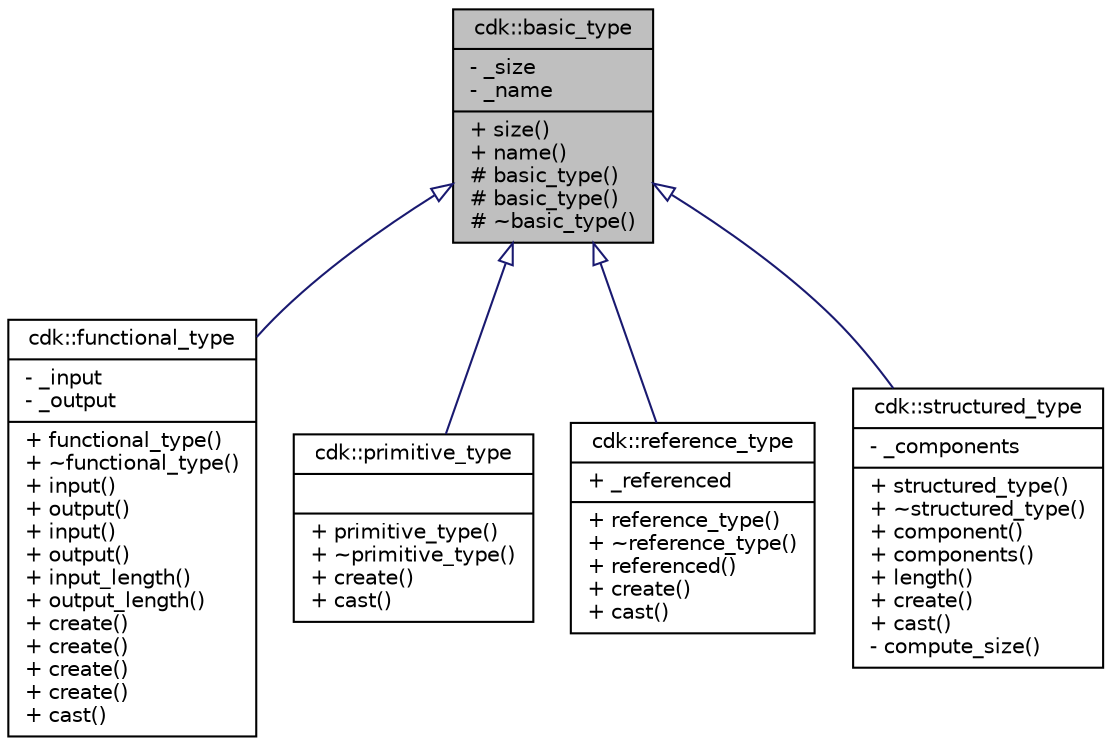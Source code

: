 digraph "cdk::basic_type"
{
 // INTERACTIVE_SVG=YES
 // LATEX_PDF_SIZE
  edge [fontname="Helvetica",fontsize="10",labelfontname="Helvetica",labelfontsize="10"];
  node [fontname="Helvetica",fontsize="10",shape=record];
  Node1 [label="{cdk::basic_type\n|- _size\l- _name\l|+ size()\l+ name()\l# basic_type()\l# basic_type()\l# ~basic_type()\l}",height=0.2,width=0.4,color="black", fillcolor="grey75", style="filled", fontcolor="black",tooltip=" "];
  Node1 -> Node2 [dir="back",color="midnightblue",fontsize="10",style="solid",arrowtail="onormal"];
  Node2 [label="{cdk::functional_type\n|- _input\l- _output\l|+ functional_type()\l+ ~functional_type()\l+ input()\l+ output()\l+ input()\l+ output()\l+ input_length()\l+ output_length()\l+ create()\l+ create()\l+ create()\l+ create()\l+ cast()\l}",height=0.2,width=0.4,color="black", fillcolor="white", style="filled",URL="$classcdk_1_1functional__type.html",tooltip=" "];
  Node1 -> Node3 [dir="back",color="midnightblue",fontsize="10",style="solid",arrowtail="onormal"];
  Node3 [label="{cdk::primitive_type\n||+ primitive_type()\l+ ~primitive_type()\l+ create()\l+ cast()\l}",height=0.2,width=0.4,color="black", fillcolor="white", style="filled",URL="$classcdk_1_1primitive__type.html",tooltip=" "];
  Node1 -> Node4 [dir="back",color="midnightblue",fontsize="10",style="solid",arrowtail="onormal"];
  Node4 [label="{cdk::reference_type\n|+ _referenced\l|+ reference_type()\l+ ~reference_type()\l+ referenced()\l+ create()\l+ cast()\l}",height=0.2,width=0.4,color="black", fillcolor="white", style="filled",URL="$structcdk_1_1reference__type.html",tooltip=" "];
  Node1 -> Node5 [dir="back",color="midnightblue",fontsize="10",style="solid",arrowtail="onormal"];
  Node5 [label="{cdk::structured_type\n|- _components\l|+ structured_type()\l+ ~structured_type()\l+ component()\l+ components()\l+ length()\l+ create()\l+ cast()\l- compute_size()\l}",height=0.2,width=0.4,color="black", fillcolor="white", style="filled",URL="$classcdk_1_1structured__type.html",tooltip=" "];
}
